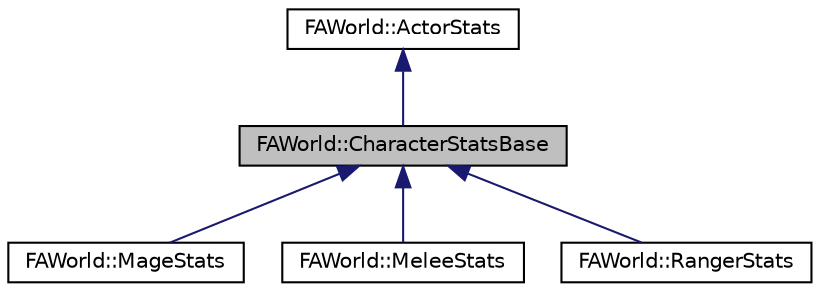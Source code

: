 digraph G
{
  edge [fontname="Helvetica",fontsize="10",labelfontname="Helvetica",labelfontsize="10"];
  node [fontname="Helvetica",fontsize="10",shape=record];
  Node1 [label="FAWorld::CharacterStatsBase",height=0.2,width=0.4,color="black", fillcolor="grey75", style="filled" fontcolor="black"];
  Node2 -> Node1 [dir="back",color="midnightblue",fontsize="10",style="solid",fontname="Helvetica"];
  Node2 [label="FAWorld::ActorStats",height=0.2,width=0.4,color="black", fillcolor="white", style="filled",URL="$class_f_a_world_1_1_actor_stats.html"];
  Node1 -> Node3 [dir="back",color="midnightblue",fontsize="10",style="solid",fontname="Helvetica"];
  Node3 [label="FAWorld::MageStats",height=0.2,width=0.4,color="black", fillcolor="white", style="filled",URL="$class_f_a_world_1_1_mage_stats.html"];
  Node1 -> Node4 [dir="back",color="midnightblue",fontsize="10",style="solid",fontname="Helvetica"];
  Node4 [label="FAWorld::MeleeStats",height=0.2,width=0.4,color="black", fillcolor="white", style="filled",URL="$class_f_a_world_1_1_melee_stats.html"];
  Node1 -> Node5 [dir="back",color="midnightblue",fontsize="10",style="solid",fontname="Helvetica"];
  Node5 [label="FAWorld::RangerStats",height=0.2,width=0.4,color="black", fillcolor="white", style="filled",URL="$class_f_a_world_1_1_ranger_stats.html"];
}
